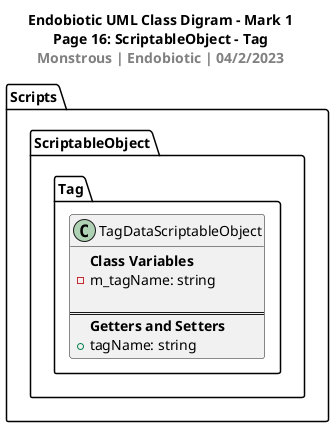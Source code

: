@startuml Class Diagram Mark 1 - Page 16
title Endobiotic UML Class Digram - Mark 1\nPage 16: ScriptableObject - Tag\n<color:Gray>Monstrous | Endobiotic | 04/2/2023</color>

package Scripts <<Folder>>
{
    package ScriptableObject 
    {
        package Tag <<Folder>> 
        {
            class TagDataScriptableObject 
            {
                <b>Class Variables
                -m_tagName: string

                ===
                <b>Getters and Setters
                +tagName: string
            }
        }
    }
}

@endum